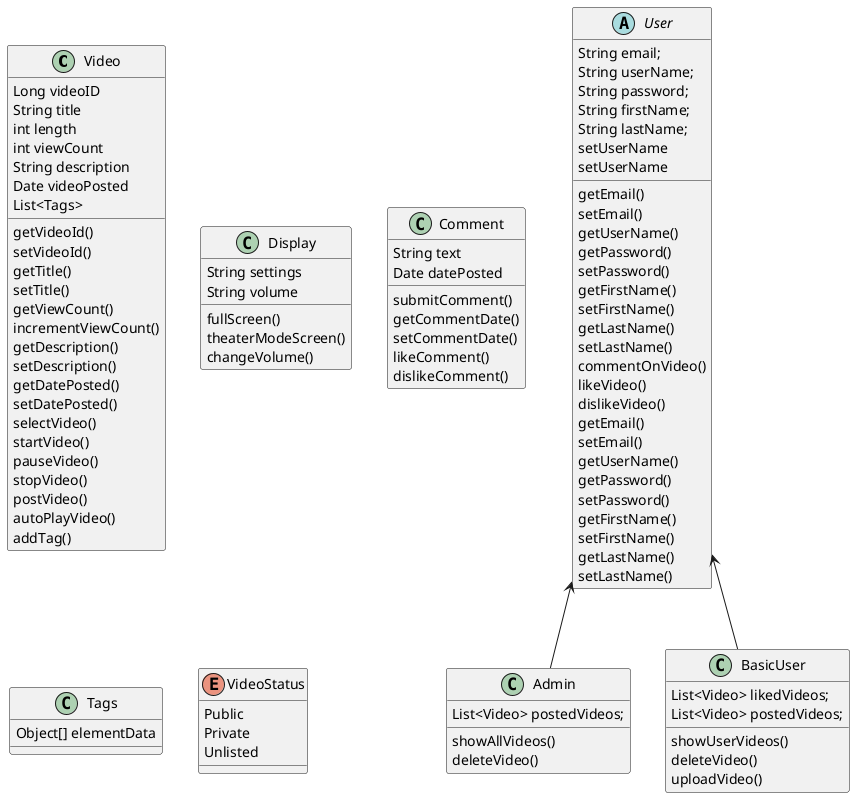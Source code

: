 @startuml
'https://plantuml.com/class-diagram
'
'abstract class AbstractList
'abstract AbstractCollection
'interface List
'interface Collection
'
'List <|-- AbstractList
'Collection <|-- AbstractCollection
'
'Collection <|- List
'AbstractCollection <|- AbstractList
'AbstractList <|-- ArrayList

class Video {
Long videoID
String title
int length
int viewCount
String description
Date videoPosted
List<Tags>
getVideoId()
setVideoId()
getTitle()
setTitle()
getViewCount()
incrementViewCount()
getDescription()
setDescription()
getDatePosted()
setDatePosted()
selectVideo()
startVideo()
pauseVideo()
stopVideo()
postVideo()
autoPlayVideo()
addTag()
}

class Display {
String settings
String volume
fullScreen()
theaterModeScreen()
changeVolume()
}

User <-- Admin
User <-- BasicUser

Abstract class User{
String email;
String userName;
String password;
String firstName;
String lastName;
getEmail()
setEmail()
getUserName()
setUserName
getPassword()
setPassword()
getFirstName()
setFirstName()
getLastName()
setLastName()
commentOnVideo()
likeVideo()
dislikeVideo()
getEmail()
setEmail()
getUserName()
setUserName
getPassword()
setPassword()
getFirstName()
setFirstName()
getLastName()
setLastName()
}

class Admin{
List<Video> postedVideos;
showAllVideos()
deleteVideo()
}

class BasicUser {
List<Video> likedVideos;
List<Video> postedVideos;
showUserVideos()
deleteVideo()
uploadVideo()
}

class Comment {
String text
Date datePosted
submitComment()
getCommentDate()
setCommentDate()
likeComment()
dislikeComment()
}

class Tags {
Object[] elementData

}



enum VideoStatus {
Public
Private
Unlisted
}

@enduml